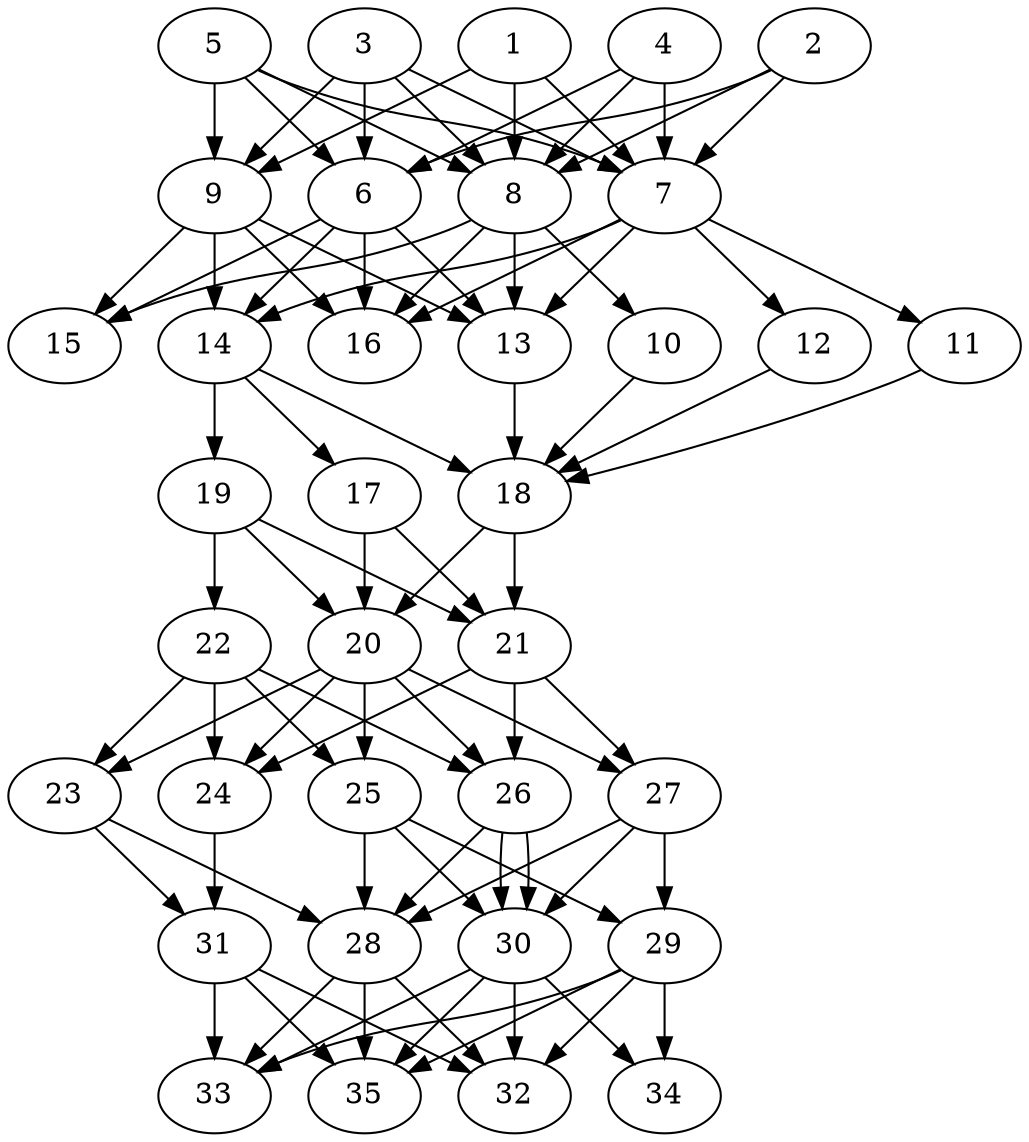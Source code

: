 // DAG automatically generated by daggen at Thu Oct  3 14:05:37 2019
// ./daggen --dot -n 35 --ccr 0.3 --fat 0.5 --regular 0.5 --density 0.9 --mindata 5242880 --maxdata 52428800 
digraph G {
  1 [size="26166613", alpha="0.15", expect_size="7849984"] 
  1 -> 7 [size ="7849984"]
  1 -> 8 [size ="7849984"]
  1 -> 9 [size ="7849984"]
  2 [size="121937920", alpha="0.11", expect_size="36581376"] 
  2 -> 6 [size ="36581376"]
  2 -> 7 [size ="36581376"]
  2 -> 8 [size ="36581376"]
  3 [size="68887893", alpha="0.13", expect_size="20666368"] 
  3 -> 6 [size ="20666368"]
  3 -> 7 [size ="20666368"]
  3 -> 8 [size ="20666368"]
  3 -> 9 [size ="20666368"]
  4 [size="98071893", alpha="0.15", expect_size="29421568"] 
  4 -> 6 [size ="29421568"]
  4 -> 7 [size ="29421568"]
  4 -> 8 [size ="29421568"]
  5 [size="57367893", alpha="0.04", expect_size="17210368"] 
  5 -> 6 [size ="17210368"]
  5 -> 7 [size ="17210368"]
  5 -> 8 [size ="17210368"]
  5 -> 9 [size ="17210368"]
  6 [size="134676480", alpha="0.15", expect_size="40402944"] 
  6 -> 13 [size ="40402944"]
  6 -> 14 [size ="40402944"]
  6 -> 15 [size ="40402944"]
  6 -> 16 [size ="40402944"]
  7 [size="109858133", alpha="0.16", expect_size="32957440"] 
  7 -> 11 [size ="32957440"]
  7 -> 12 [size ="32957440"]
  7 -> 13 [size ="32957440"]
  7 -> 14 [size ="32957440"]
  7 -> 16 [size ="32957440"]
  8 [size="131990187", alpha="0.08", expect_size="39597056"] 
  8 -> 10 [size ="39597056"]
  8 -> 13 [size ="39597056"]
  8 -> 15 [size ="39597056"]
  8 -> 16 [size ="39597056"]
  9 [size="27863040", alpha="0.11", expect_size="8358912"] 
  9 -> 13 [size ="8358912"]
  9 -> 14 [size ="8358912"]
  9 -> 15 [size ="8358912"]
  9 -> 16 [size ="8358912"]
  10 [size="46462293", alpha="0.18", expect_size="13938688"] 
  10 -> 18 [size ="13938688"]
  11 [size="127324160", alpha="0.08", expect_size="38197248"] 
  11 -> 18 [size ="38197248"]
  12 [size="90030080", alpha="0.19", expect_size="27009024"] 
  12 -> 18 [size ="27009024"]
  13 [size="19773440", alpha="0.14", expect_size="5932032"] 
  13 -> 18 [size ="5932032"]
  14 [size="118702080", alpha="0.05", expect_size="35610624"] 
  14 -> 17 [size ="35610624"]
  14 -> 18 [size ="35610624"]
  14 -> 19 [size ="35610624"]
  15 [size="78653440", alpha="0.09", expect_size="23596032"] 
  16 [size="111121067", alpha="0.10", expect_size="33336320"] 
  17 [size="70557013", alpha="0.01", expect_size="21167104"] 
  17 -> 20 [size ="21167104"]
  17 -> 21 [size ="21167104"]
  18 [size="38092800", alpha="0.08", expect_size="11427840"] 
  18 -> 20 [size ="11427840"]
  18 -> 21 [size ="11427840"]
  19 [size="100867413", alpha="0.14", expect_size="30260224"] 
  19 -> 20 [size ="30260224"]
  19 -> 21 [size ="30260224"]
  19 -> 22 [size ="30260224"]
  20 [size="32617813", alpha="0.13", expect_size="9785344"] 
  20 -> 23 [size ="9785344"]
  20 -> 24 [size ="9785344"]
  20 -> 25 [size ="9785344"]
  20 -> 26 [size ="9785344"]
  20 -> 27 [size ="9785344"]
  21 [size="20125013", alpha="0.13", expect_size="6037504"] 
  21 -> 24 [size ="6037504"]
  21 -> 26 [size ="6037504"]
  21 -> 27 [size ="6037504"]
  22 [size="81298773", alpha="0.06", expect_size="24389632"] 
  22 -> 23 [size ="24389632"]
  22 -> 24 [size ="24389632"]
  22 -> 25 [size ="24389632"]
  22 -> 26 [size ="24389632"]
  23 [size="71540053", alpha="0.06", expect_size="21462016"] 
  23 -> 28 [size ="21462016"]
  23 -> 31 [size ="21462016"]
  24 [size="21739520", alpha="0.16", expect_size="6521856"] 
  24 -> 31 [size ="6521856"]
  25 [size="63464107", alpha="0.11", expect_size="19039232"] 
  25 -> 28 [size ="19039232"]
  25 -> 29 [size ="19039232"]
  25 -> 30 [size ="19039232"]
  26 [size="130628267", alpha="0.01", expect_size="39188480"] 
  26 -> 28 [size ="39188480"]
  26 -> 30 [size ="39188480"]
  26 -> 30 [size ="39188480"]
  27 [size="54217387", alpha="0.03", expect_size="16265216"] 
  27 -> 28 [size ="16265216"]
  27 -> 29 [size ="16265216"]
  27 -> 30 [size ="16265216"]
  28 [size="59890347", alpha="0.19", expect_size="17967104"] 
  28 -> 32 [size ="17967104"]
  28 -> 33 [size ="17967104"]
  28 -> 35 [size ="17967104"]
  29 [size="121835520", alpha="0.17", expect_size="36550656"] 
  29 -> 32 [size ="36550656"]
  29 -> 33 [size ="36550656"]
  29 -> 34 [size ="36550656"]
  29 -> 35 [size ="36550656"]
  30 [size="75700907", alpha="0.18", expect_size="22710272"] 
  30 -> 32 [size ="22710272"]
  30 -> 33 [size ="22710272"]
  30 -> 34 [size ="22710272"]
  30 -> 35 [size ="22710272"]
  31 [size="20480000", alpha="0.13", expect_size="6144000"] 
  31 -> 32 [size ="6144000"]
  31 -> 33 [size ="6144000"]
  31 -> 35 [size ="6144000"]
  32 [size="122146133", alpha="0.18", expect_size="36643840"] 
  33 [size="170591573", alpha="0.03", expect_size="51177472"] 
  34 [size="59948373", alpha="0.00", expect_size="17984512"] 
  35 [size="28091733", alpha="0.06", expect_size="8427520"] 
}
